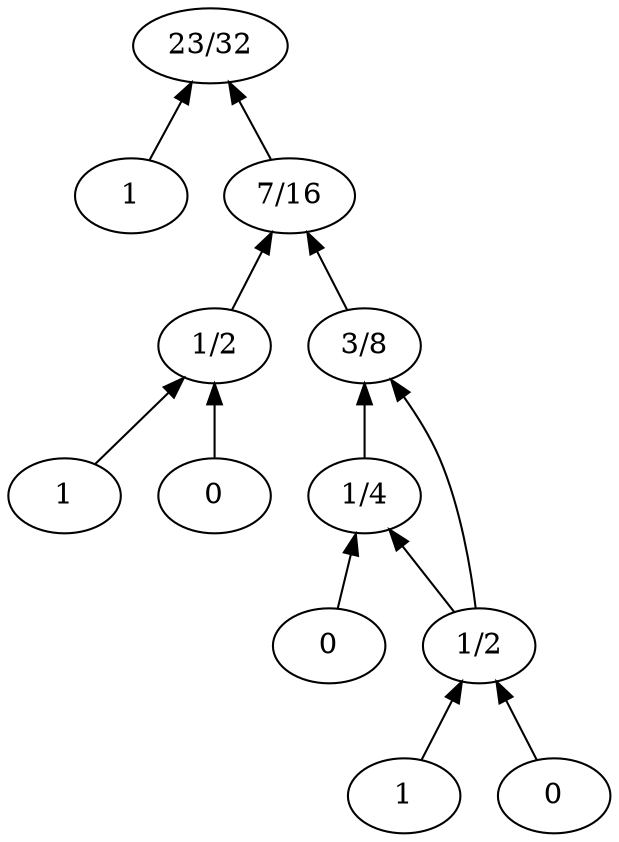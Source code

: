 digraph groma{rankdir = BT;node0 [label="23/32"];node1 [label="1"];node2 [label="7/16"];node3 [label="1/2"];node5 [label="1"];node6 [label="0"];node4 [label="3/8"];node11 [label="1/2"];node13 [label="1"];node14 [label="0"];node8 [label="1/4"];node12 [label="0"];node1 -> node0;node2 -> node0;node3 -> node2;node5 -> node3;node6 -> node3;node4 -> node2;node11 -> node4;node13 -> node11;node14 -> node11;node8 -> node4;node11 -> node8;node12 -> node8;}